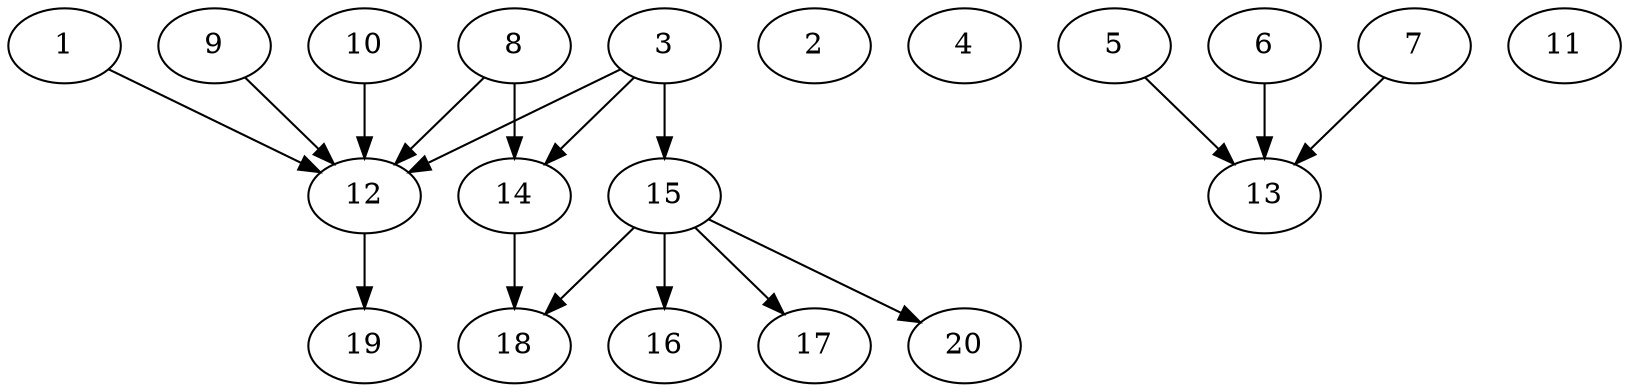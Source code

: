 // DAG automatically generated by daggen at Wed Jul 24 21:27:05 2019
// ./daggen --dot -n 20 --ccr 0.3 --fat 0.7 --regular 0.5 --density 0.5 --mindata 5242880 --maxdata 52428800 
digraph G {
  1 [size="172380160", alpha="0.19", expect_size="51714048"] 
  1 -> 12 [size ="51714048"]
  2 [size="23958187", alpha="0.11", expect_size="7187456"] 
  3 [size="27501227", alpha="0.09", expect_size="8250368"] 
  3 -> 12 [size ="8250368"]
  3 -> 14 [size ="8250368"]
  3 -> 15 [size ="8250368"]
  4 [size="86743040", alpha="0.10", expect_size="26022912"] 
  5 [size="149620053", alpha="0.13", expect_size="44886016"] 
  5 -> 13 [size ="44886016"]
  6 [size="89105067", alpha="0.01", expect_size="26731520"] 
  6 -> 13 [size ="26731520"]
  7 [size="142690987", alpha="0.07", expect_size="42807296"] 
  7 -> 13 [size ="42807296"]
  8 [size="93248853", alpha="0.17", expect_size="27974656"] 
  8 -> 12 [size ="27974656"]
  8 -> 14 [size ="27974656"]
  9 [size="154033493", alpha="0.10", expect_size="46210048"] 
  9 -> 12 [size ="46210048"]
  10 [size="40881493", alpha="0.10", expect_size="12264448"] 
  10 -> 12 [size ="12264448"]
  11 [size="83056640", alpha="0.17", expect_size="24916992"] 
  12 [size="75496107", alpha="0.04", expect_size="22648832"] 
  12 -> 19 [size ="22648832"]
  13 [size="165143893", alpha="0.07", expect_size="49543168"] 
  14 [size="82401280", alpha="0.05", expect_size="24720384"] 
  14 -> 18 [size ="24720384"]
  15 [size="158501547", alpha="0.19", expect_size="47550464"] 
  15 -> 16 [size ="47550464"]
  15 -> 17 [size ="47550464"]
  15 -> 18 [size ="47550464"]
  15 -> 20 [size ="47550464"]
  16 [size="100713813", alpha="0.15", expect_size="30214144"] 
  17 [size="109892267", alpha="0.01", expect_size="32967680"] 
  18 [size="163628373", alpha="0.15", expect_size="49088512"] 
  19 [size="141813760", alpha="0.01", expect_size="42544128"] 
  20 [size="65269760", alpha="0.06", expect_size="19580928"] 
}
